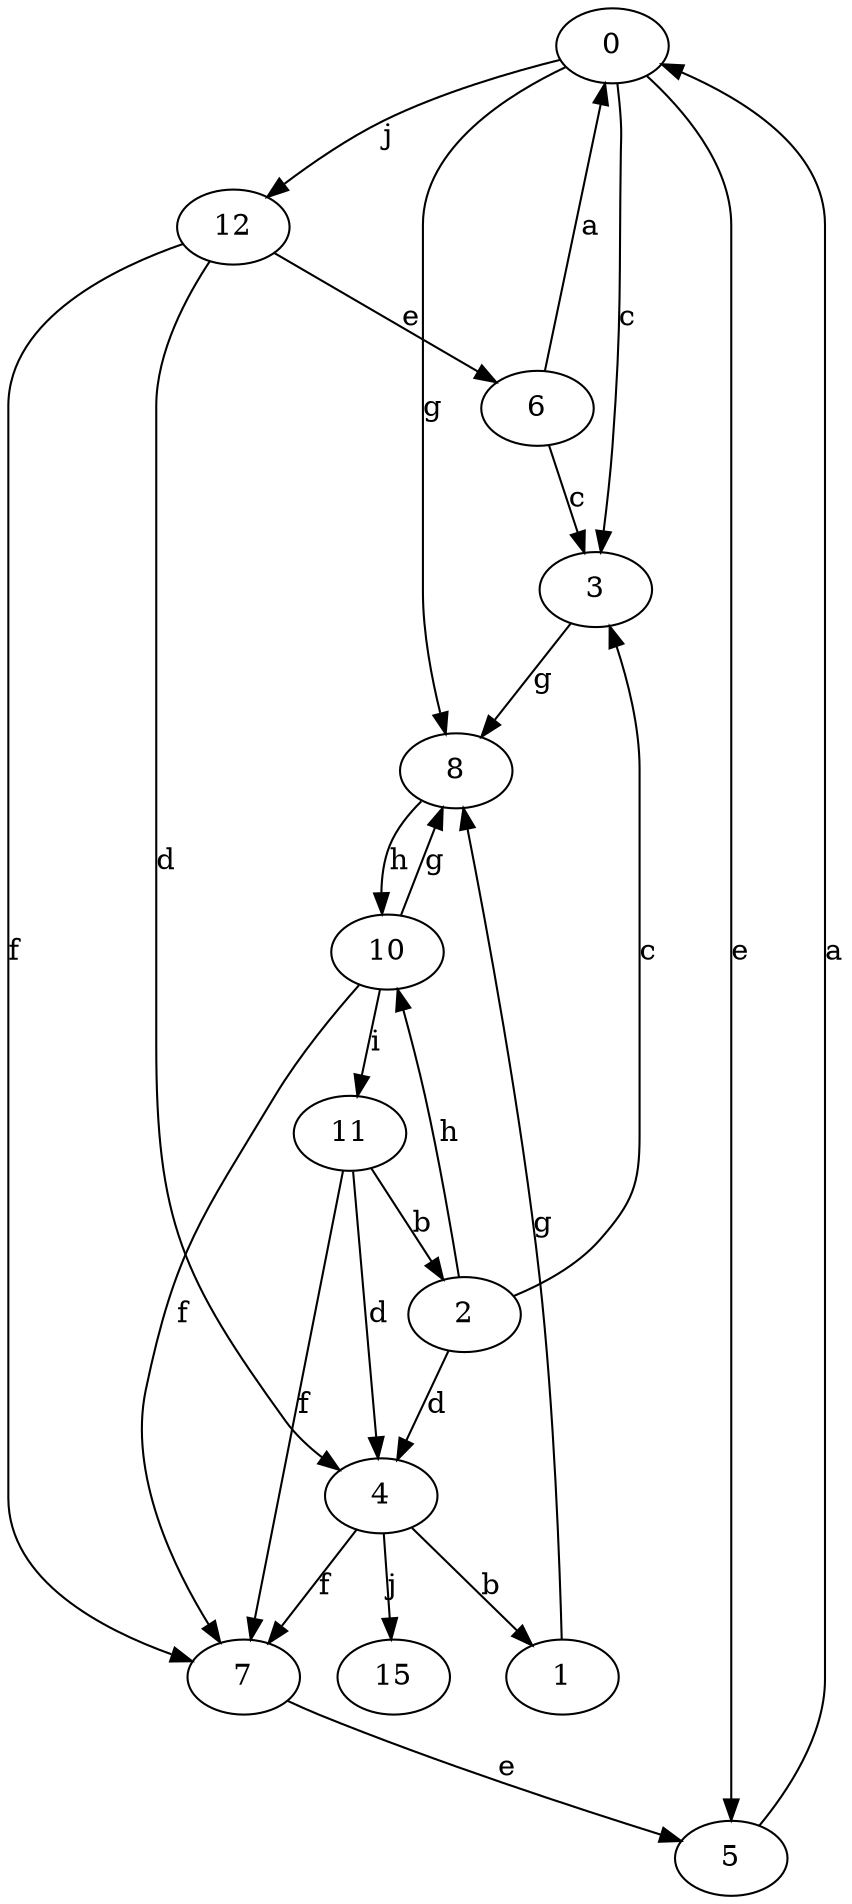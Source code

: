 strict digraph  {
0;
1;
2;
3;
4;
5;
6;
7;
8;
10;
11;
12;
15;
0 -> 3  [label=c];
0 -> 5  [label=e];
0 -> 8  [label=g];
0 -> 12  [label=j];
1 -> 8  [label=g];
2 -> 3  [label=c];
2 -> 4  [label=d];
2 -> 10  [label=h];
3 -> 8  [label=g];
4 -> 1  [label=b];
4 -> 7  [label=f];
4 -> 15  [label=j];
5 -> 0  [label=a];
6 -> 0  [label=a];
6 -> 3  [label=c];
7 -> 5  [label=e];
8 -> 10  [label=h];
10 -> 7  [label=f];
10 -> 8  [label=g];
10 -> 11  [label=i];
11 -> 2  [label=b];
11 -> 4  [label=d];
11 -> 7  [label=f];
12 -> 4  [label=d];
12 -> 6  [label=e];
12 -> 7  [label=f];
}
